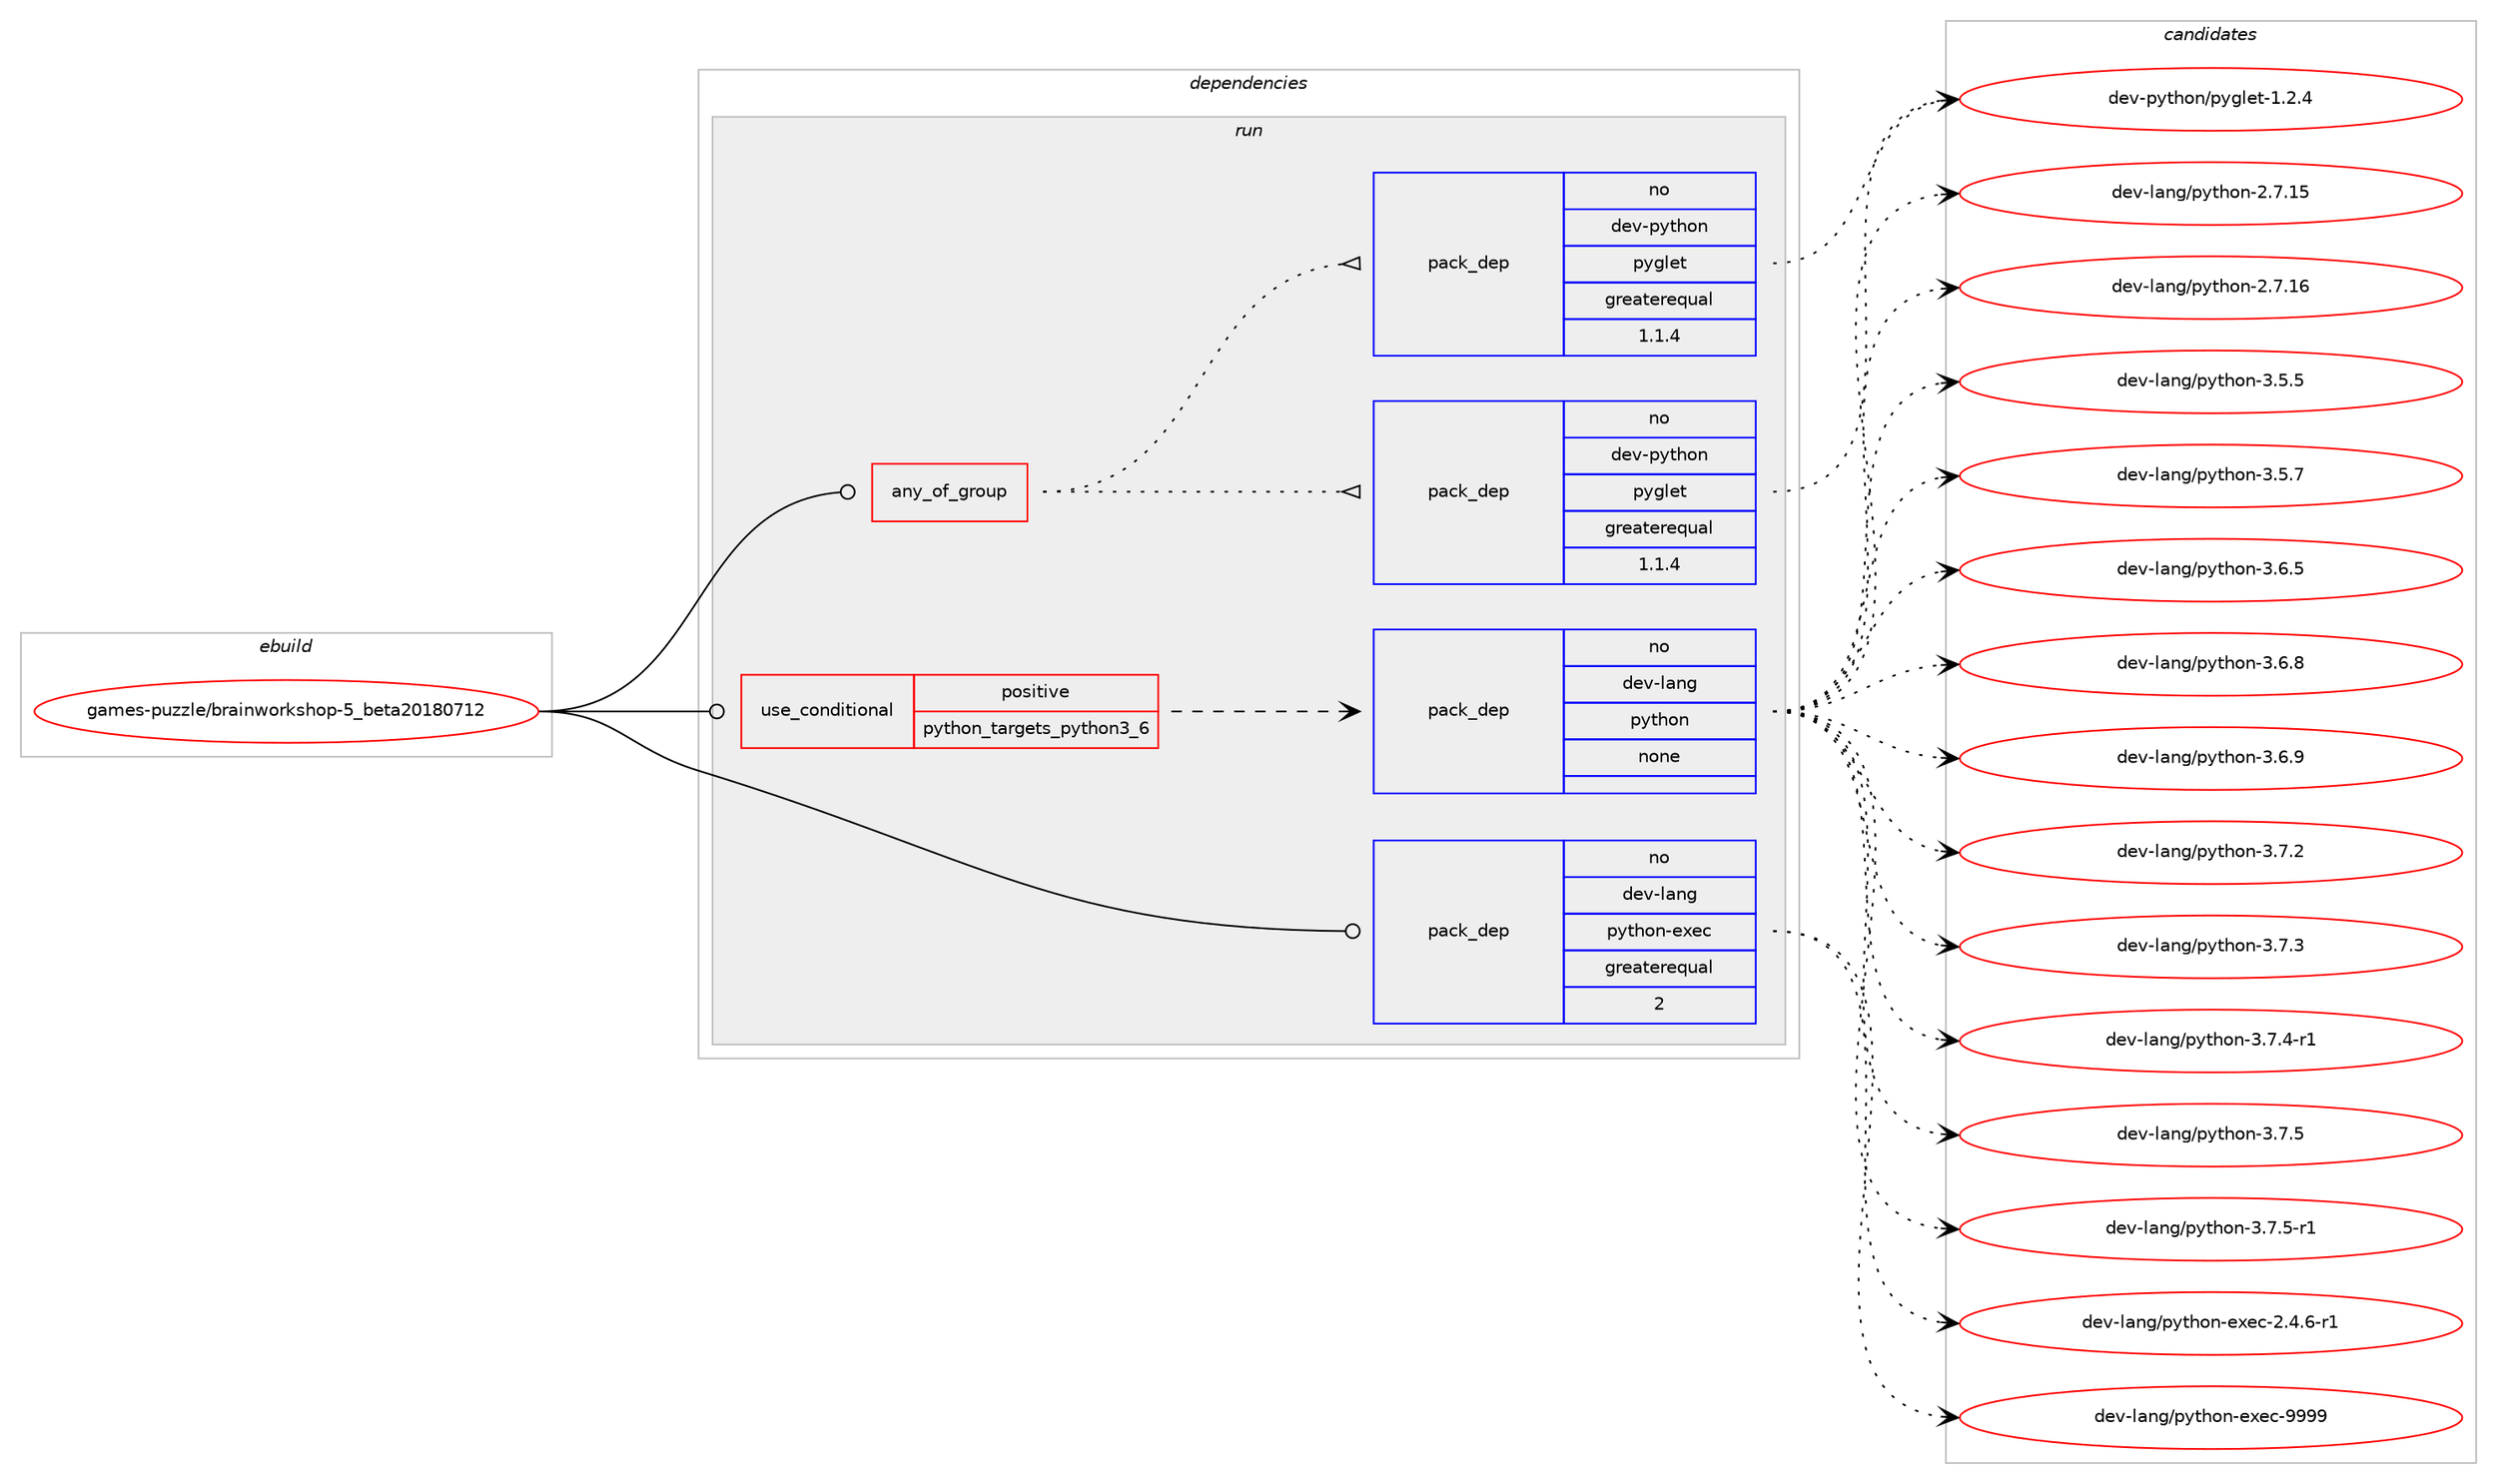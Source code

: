 digraph prolog {

# *************
# Graph options
# *************

newrank=true;
concentrate=true;
compound=true;
graph [rankdir=LR,fontname=Helvetica,fontsize=10,ranksep=1.5];#, ranksep=2.5, nodesep=0.2];
edge  [arrowhead=vee];
node  [fontname=Helvetica,fontsize=10];

# **********
# The ebuild
# **********

subgraph cluster_leftcol {
color=gray;
rank=same;
label=<<i>ebuild</i>>;
id [label="games-puzzle/brainworkshop-5_beta20180712", color=red, width=4, href="../games-puzzle/brainworkshop-5_beta20180712.svg"];
}

# ****************
# The dependencies
# ****************

subgraph cluster_midcol {
color=gray;
label=<<i>dependencies</i>>;
subgraph cluster_compile {
fillcolor="#eeeeee";
style=filled;
label=<<i>compile</i>>;
}
subgraph cluster_compileandrun {
fillcolor="#eeeeee";
style=filled;
label=<<i>compile and run</i>>;
}
subgraph cluster_run {
fillcolor="#eeeeee";
style=filled;
label=<<i>run</i>>;
subgraph any12094 {
dependency741223 [label=<<TABLE BORDER="0" CELLBORDER="1" CELLSPACING="0" CELLPADDING="4"><TR><TD CELLPADDING="10">any_of_group</TD></TR></TABLE>>, shape=none, color=red];subgraph pack543759 {
dependency741224 [label=<<TABLE BORDER="0" CELLBORDER="1" CELLSPACING="0" CELLPADDING="4" WIDTH="220"><TR><TD ROWSPAN="6" CELLPADDING="30">pack_dep</TD></TR><TR><TD WIDTH="110">no</TD></TR><TR><TD>dev-python</TD></TR><TR><TD>pyglet</TD></TR><TR><TD>greaterequal</TD></TR><TR><TD>1.1.4</TD></TR></TABLE>>, shape=none, color=blue];
}
dependency741223:e -> dependency741224:w [weight=20,style="dotted",arrowhead="oinv"];
subgraph pack543760 {
dependency741225 [label=<<TABLE BORDER="0" CELLBORDER="1" CELLSPACING="0" CELLPADDING="4" WIDTH="220"><TR><TD ROWSPAN="6" CELLPADDING="30">pack_dep</TD></TR><TR><TD WIDTH="110">no</TD></TR><TR><TD>dev-python</TD></TR><TR><TD>pyglet</TD></TR><TR><TD>greaterequal</TD></TR><TR><TD>1.1.4</TD></TR></TABLE>>, shape=none, color=blue];
}
dependency741223:e -> dependency741225:w [weight=20,style="dotted",arrowhead="oinv"];
}
id:e -> dependency741223:w [weight=20,style="solid",arrowhead="odot"];
subgraph cond184991 {
dependency741226 [label=<<TABLE BORDER="0" CELLBORDER="1" CELLSPACING="0" CELLPADDING="4"><TR><TD ROWSPAN="3" CELLPADDING="10">use_conditional</TD></TR><TR><TD>positive</TD></TR><TR><TD>python_targets_python3_6</TD></TR></TABLE>>, shape=none, color=red];
subgraph pack543761 {
dependency741227 [label=<<TABLE BORDER="0" CELLBORDER="1" CELLSPACING="0" CELLPADDING="4" WIDTH="220"><TR><TD ROWSPAN="6" CELLPADDING="30">pack_dep</TD></TR><TR><TD WIDTH="110">no</TD></TR><TR><TD>dev-lang</TD></TR><TR><TD>python</TD></TR><TR><TD>none</TD></TR><TR><TD></TD></TR></TABLE>>, shape=none, color=blue];
}
dependency741226:e -> dependency741227:w [weight=20,style="dashed",arrowhead="vee"];
}
id:e -> dependency741226:w [weight=20,style="solid",arrowhead="odot"];
subgraph pack543762 {
dependency741228 [label=<<TABLE BORDER="0" CELLBORDER="1" CELLSPACING="0" CELLPADDING="4" WIDTH="220"><TR><TD ROWSPAN="6" CELLPADDING="30">pack_dep</TD></TR><TR><TD WIDTH="110">no</TD></TR><TR><TD>dev-lang</TD></TR><TR><TD>python-exec</TD></TR><TR><TD>greaterequal</TD></TR><TR><TD>2</TD></TR></TABLE>>, shape=none, color=blue];
}
id:e -> dependency741228:w [weight=20,style="solid",arrowhead="odot"];
}
}

# **************
# The candidates
# **************

subgraph cluster_choices {
rank=same;
color=gray;
label=<<i>candidates</i>>;

subgraph choice543759 {
color=black;
nodesep=1;
choice1001011184511212111610411111047112121103108101116454946504652 [label="dev-python/pyglet-1.2.4", color=red, width=4,href="../dev-python/pyglet-1.2.4.svg"];
dependency741224:e -> choice1001011184511212111610411111047112121103108101116454946504652:w [style=dotted,weight="100"];
}
subgraph choice543760 {
color=black;
nodesep=1;
choice1001011184511212111610411111047112121103108101116454946504652 [label="dev-python/pyglet-1.2.4", color=red, width=4,href="../dev-python/pyglet-1.2.4.svg"];
dependency741225:e -> choice1001011184511212111610411111047112121103108101116454946504652:w [style=dotted,weight="100"];
}
subgraph choice543761 {
color=black;
nodesep=1;
choice10010111845108971101034711212111610411111045504655464953 [label="dev-lang/python-2.7.15", color=red, width=4,href="../dev-lang/python-2.7.15.svg"];
choice10010111845108971101034711212111610411111045504655464954 [label="dev-lang/python-2.7.16", color=red, width=4,href="../dev-lang/python-2.7.16.svg"];
choice100101118451089711010347112121116104111110455146534653 [label="dev-lang/python-3.5.5", color=red, width=4,href="../dev-lang/python-3.5.5.svg"];
choice100101118451089711010347112121116104111110455146534655 [label="dev-lang/python-3.5.7", color=red, width=4,href="../dev-lang/python-3.5.7.svg"];
choice100101118451089711010347112121116104111110455146544653 [label="dev-lang/python-3.6.5", color=red, width=4,href="../dev-lang/python-3.6.5.svg"];
choice100101118451089711010347112121116104111110455146544656 [label="dev-lang/python-3.6.8", color=red, width=4,href="../dev-lang/python-3.6.8.svg"];
choice100101118451089711010347112121116104111110455146544657 [label="dev-lang/python-3.6.9", color=red, width=4,href="../dev-lang/python-3.6.9.svg"];
choice100101118451089711010347112121116104111110455146554650 [label="dev-lang/python-3.7.2", color=red, width=4,href="../dev-lang/python-3.7.2.svg"];
choice100101118451089711010347112121116104111110455146554651 [label="dev-lang/python-3.7.3", color=red, width=4,href="../dev-lang/python-3.7.3.svg"];
choice1001011184510897110103471121211161041111104551465546524511449 [label="dev-lang/python-3.7.4-r1", color=red, width=4,href="../dev-lang/python-3.7.4-r1.svg"];
choice100101118451089711010347112121116104111110455146554653 [label="dev-lang/python-3.7.5", color=red, width=4,href="../dev-lang/python-3.7.5.svg"];
choice1001011184510897110103471121211161041111104551465546534511449 [label="dev-lang/python-3.7.5-r1", color=red, width=4,href="../dev-lang/python-3.7.5-r1.svg"];
dependency741227:e -> choice10010111845108971101034711212111610411111045504655464953:w [style=dotted,weight="100"];
dependency741227:e -> choice10010111845108971101034711212111610411111045504655464954:w [style=dotted,weight="100"];
dependency741227:e -> choice100101118451089711010347112121116104111110455146534653:w [style=dotted,weight="100"];
dependency741227:e -> choice100101118451089711010347112121116104111110455146534655:w [style=dotted,weight="100"];
dependency741227:e -> choice100101118451089711010347112121116104111110455146544653:w [style=dotted,weight="100"];
dependency741227:e -> choice100101118451089711010347112121116104111110455146544656:w [style=dotted,weight="100"];
dependency741227:e -> choice100101118451089711010347112121116104111110455146544657:w [style=dotted,weight="100"];
dependency741227:e -> choice100101118451089711010347112121116104111110455146554650:w [style=dotted,weight="100"];
dependency741227:e -> choice100101118451089711010347112121116104111110455146554651:w [style=dotted,weight="100"];
dependency741227:e -> choice1001011184510897110103471121211161041111104551465546524511449:w [style=dotted,weight="100"];
dependency741227:e -> choice100101118451089711010347112121116104111110455146554653:w [style=dotted,weight="100"];
dependency741227:e -> choice1001011184510897110103471121211161041111104551465546534511449:w [style=dotted,weight="100"];
}
subgraph choice543762 {
color=black;
nodesep=1;
choice10010111845108971101034711212111610411111045101120101994550465246544511449 [label="dev-lang/python-exec-2.4.6-r1", color=red, width=4,href="../dev-lang/python-exec-2.4.6-r1.svg"];
choice10010111845108971101034711212111610411111045101120101994557575757 [label="dev-lang/python-exec-9999", color=red, width=4,href="../dev-lang/python-exec-9999.svg"];
dependency741228:e -> choice10010111845108971101034711212111610411111045101120101994550465246544511449:w [style=dotted,weight="100"];
dependency741228:e -> choice10010111845108971101034711212111610411111045101120101994557575757:w [style=dotted,weight="100"];
}
}

}
